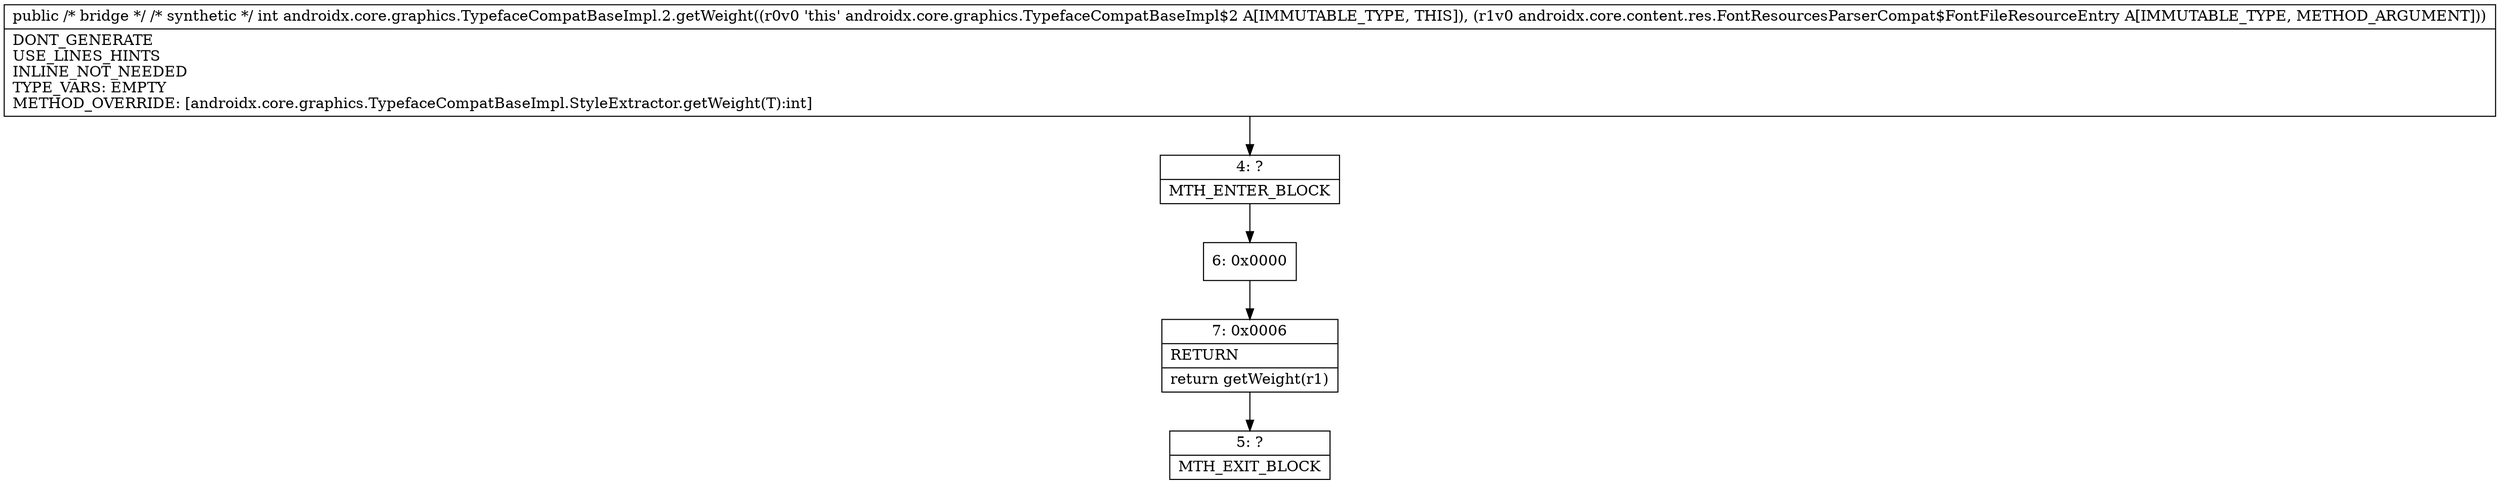 digraph "CFG forandroidx.core.graphics.TypefaceCompatBaseImpl.2.getWeight(Ljava\/lang\/Object;)I" {
Node_4 [shape=record,label="{4\:\ ?|MTH_ENTER_BLOCK\l}"];
Node_6 [shape=record,label="{6\:\ 0x0000}"];
Node_7 [shape=record,label="{7\:\ 0x0006|RETURN\l|return getWeight(r1)\l}"];
Node_5 [shape=record,label="{5\:\ ?|MTH_EXIT_BLOCK\l}"];
MethodNode[shape=record,label="{public \/* bridge *\/ \/* synthetic *\/ int androidx.core.graphics.TypefaceCompatBaseImpl.2.getWeight((r0v0 'this' androidx.core.graphics.TypefaceCompatBaseImpl$2 A[IMMUTABLE_TYPE, THIS]), (r1v0 androidx.core.content.res.FontResourcesParserCompat$FontFileResourceEntry A[IMMUTABLE_TYPE, METHOD_ARGUMENT]))  | DONT_GENERATE\lUSE_LINES_HINTS\lINLINE_NOT_NEEDED\lTYPE_VARS: EMPTY\lMETHOD_OVERRIDE: [androidx.core.graphics.TypefaceCompatBaseImpl.StyleExtractor.getWeight(T):int]\l}"];
MethodNode -> Node_4;Node_4 -> Node_6;
Node_6 -> Node_7;
Node_7 -> Node_5;
}

